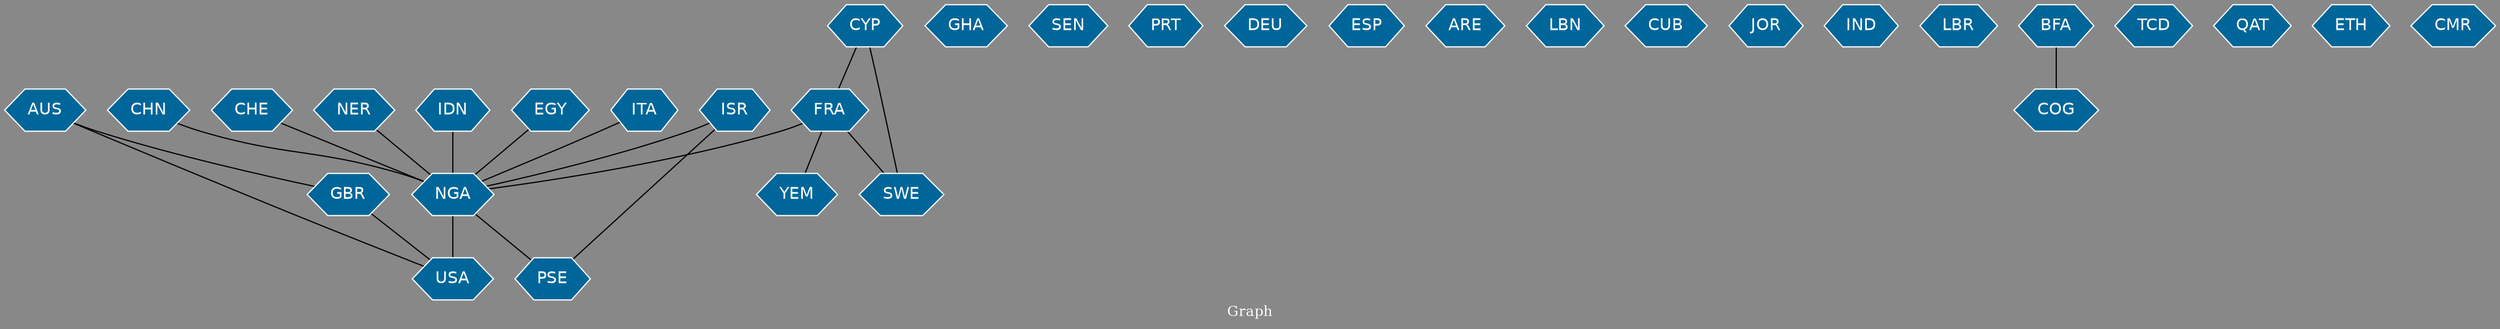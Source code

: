 // Countries together in item graph
graph {
	graph [bgcolor="#888888" fontcolor=white fontsize=12 label="Graph" outputorder=edgesfirst overlap=prism]
	node [color=white fillcolor="#006699" fontcolor=white fontname=Helvetica shape=hexagon style=filled]
	edge [arrowhead=open color=black fontcolor=white fontname=Courier fontsize=12]
		NGA [label=NGA]
		USA [label=USA]
		GHA [label=GHA]
		NER [label=NER]
		FRA [label=FRA]
		YEM [label=YEM]
		IDN [label=IDN]
		EGY [label=EGY]
		SEN [label=SEN]
		PRT [label=PRT]
		DEU [label=DEU]
		CYP [label=CYP]
		SWE [label=SWE]
		ITA [label=ITA]
		ESP [label=ESP]
		CHN [label=CHN]
		AUS [label=AUS]
		ARE [label=ARE]
		LBN [label=LBN]
		GBR [label=GBR]
		PSE [label=PSE]
		ISR [label=ISR]
		CUB [label=CUB]
		JOR [label=JOR]
		IND [label=IND]
		LBR [label=LBR]
		BFA [label=BFA]
		COG [label=COG]
		TCD [label=TCD]
		QAT [label=QAT]
		ETH [label=ETH]
		CHE [label=CHE]
		CMR [label=CMR]
			NER -- NGA [weight=1]
			CYP -- FRA [weight=1]
			IDN -- NGA [weight=2]
			CHE -- NGA [weight=2]
			CHN -- NGA [weight=1]
			ISR -- PSE [weight=1]
			NGA -- USA [weight=9]
			BFA -- COG [weight=1]
			FRA -- NGA [weight=1]
			AUS -- GBR [weight=1]
			NGA -- PSE [weight=4]
			AUS -- USA [weight=1]
			FRA -- SWE [weight=1]
			ISR -- NGA [weight=1]
			CYP -- SWE [weight=1]
			EGY -- NGA [weight=2]
			ITA -- NGA [weight=1]
			FRA -- YEM [weight=1]
			GBR -- USA [weight=2]
}